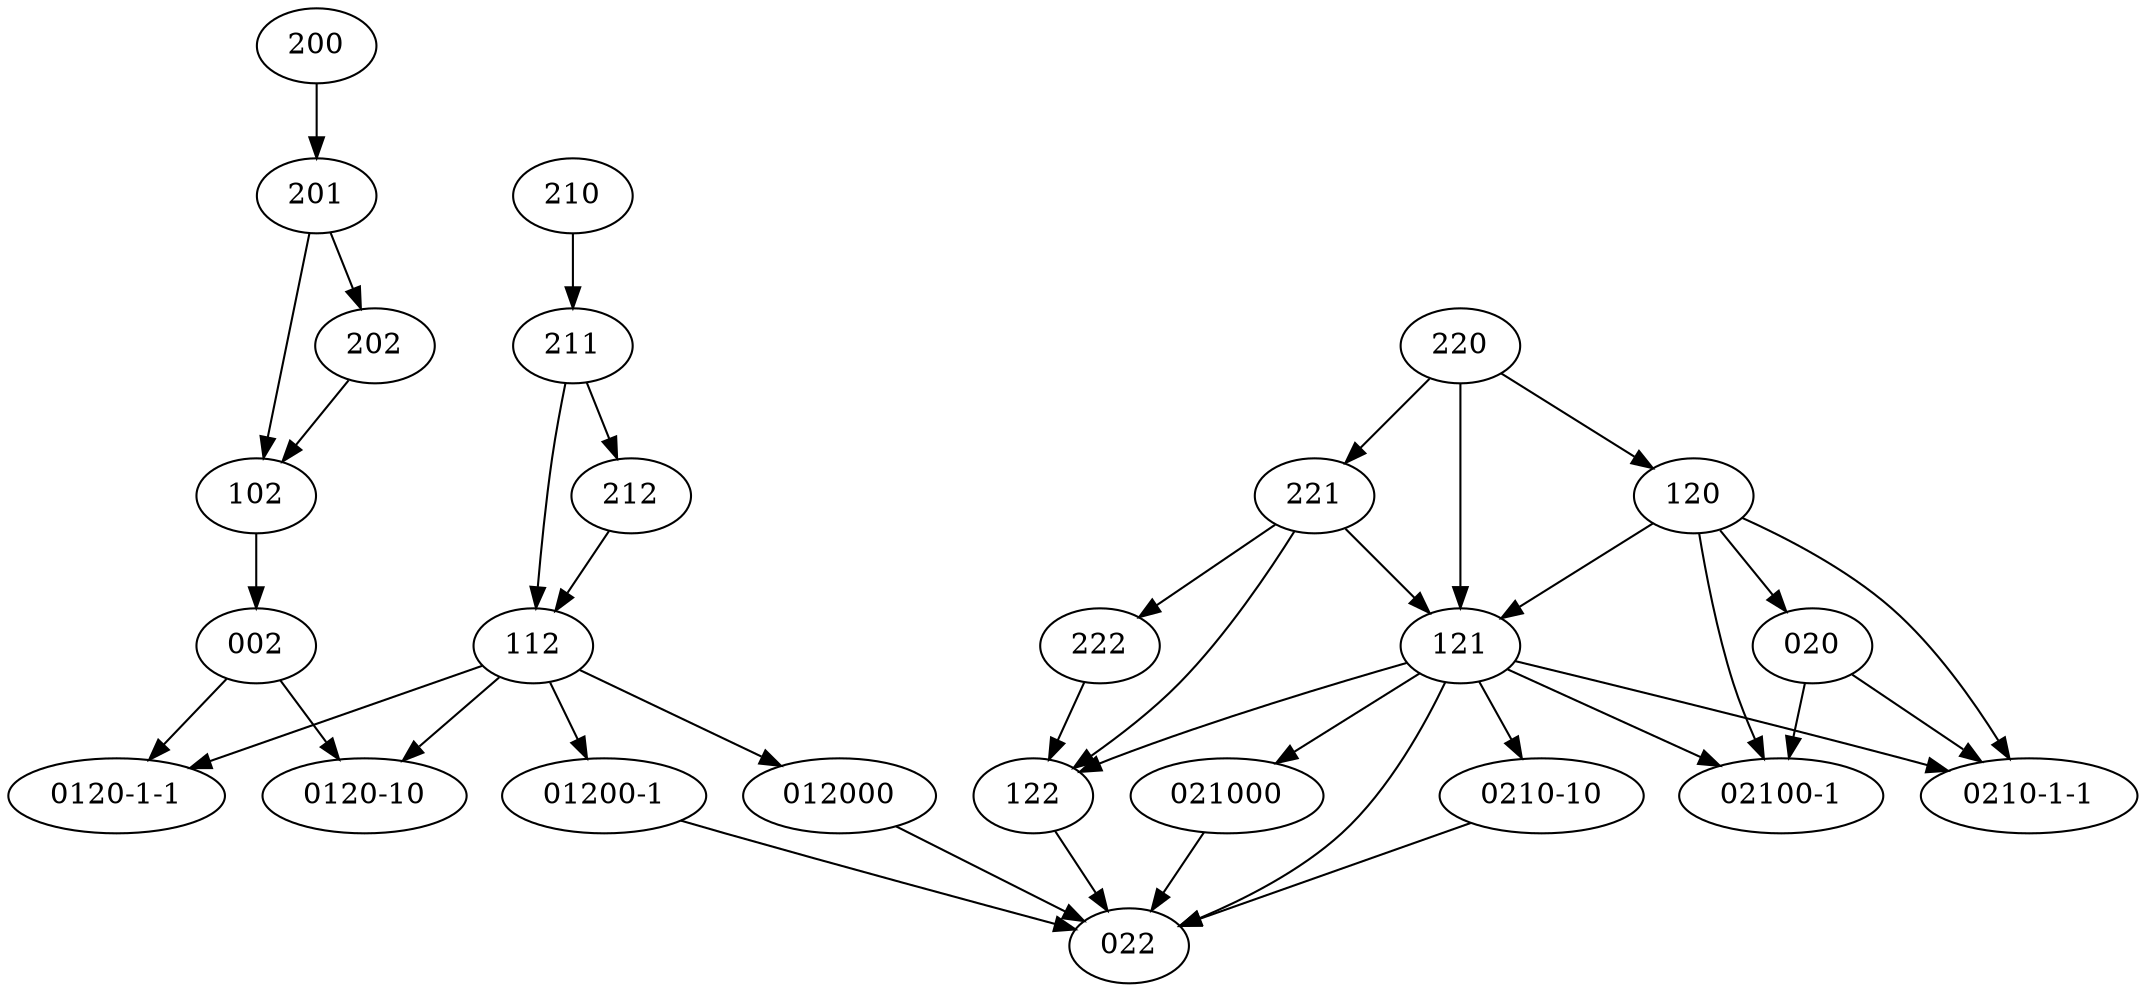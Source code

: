 digraph G{

{node_1 [label="002"];
node_2 [label="0120-1-1"];
node_3 [label="0120-10"];
node_4 [label="01200-1"];
node_5 [label="012000"];
node_6 [label="020"];
node_7 [label="0210-1-1"];
node_8 [label="0210-10"];
node_9 [label="02100-1"];
node_10 [label="021000"];
node_11 [label="022"];
node_12 [label="102"];
node_13 [label="112"];
node_14 [label="120"];
node_15 [label="121"];
node_16 [label="122"];
node_17 [label="200"];
node_18 [label="201"];
node_19 [label="202"];
node_20 [label="210"];
node_21 [label="211"];
node_22 [label="212"];
node_23 [label="220"];
node_24 [label="221"];
node_25 [label="222"];
}
node_1->node_2[penwidth=1]
node_1->node_3[penwidth=1]
node_4->node_11[penwidth=1]
node_5->node_11[penwidth=1]
node_6->node_7[penwidth=1]
node_6->node_9[penwidth=1]
node_8->node_11[penwidth=1]
node_10->node_11[penwidth=1]
node_12->node_1[penwidth=1]
node_13->node_2[penwidth=1]
node_13->node_3[penwidth=1]
node_13->node_4[penwidth=1]
node_13->node_5[penwidth=1]
node_14->node_6[penwidth=1]
node_14->node_7[penwidth=1]
node_14->node_9[penwidth=1]
node_14->node_15[penwidth=1]
node_15->node_7[penwidth=1]
node_15->node_8[penwidth=1]
node_15->node_9[penwidth=1]
node_15->node_10[penwidth=1]
node_15->node_11[penwidth=1]
node_15->node_16[penwidth=1]
node_16->node_11[penwidth=1]
node_17->node_18[penwidth=1]
node_18->node_12[penwidth=1]
node_18->node_19[penwidth=1]
node_19->node_12[penwidth=1]
node_20->node_21[penwidth=1]
node_21->node_13[penwidth=1]
node_21->node_22[penwidth=1]
node_22->node_13[penwidth=1]
node_23->node_14[penwidth=1]
node_23->node_15[penwidth=1]
node_23->node_24[penwidth=1]
node_24->node_15[penwidth=1]
node_24->node_16[penwidth=1]
node_24->node_25[penwidth=1]
node_25->node_16[penwidth=1]
}

